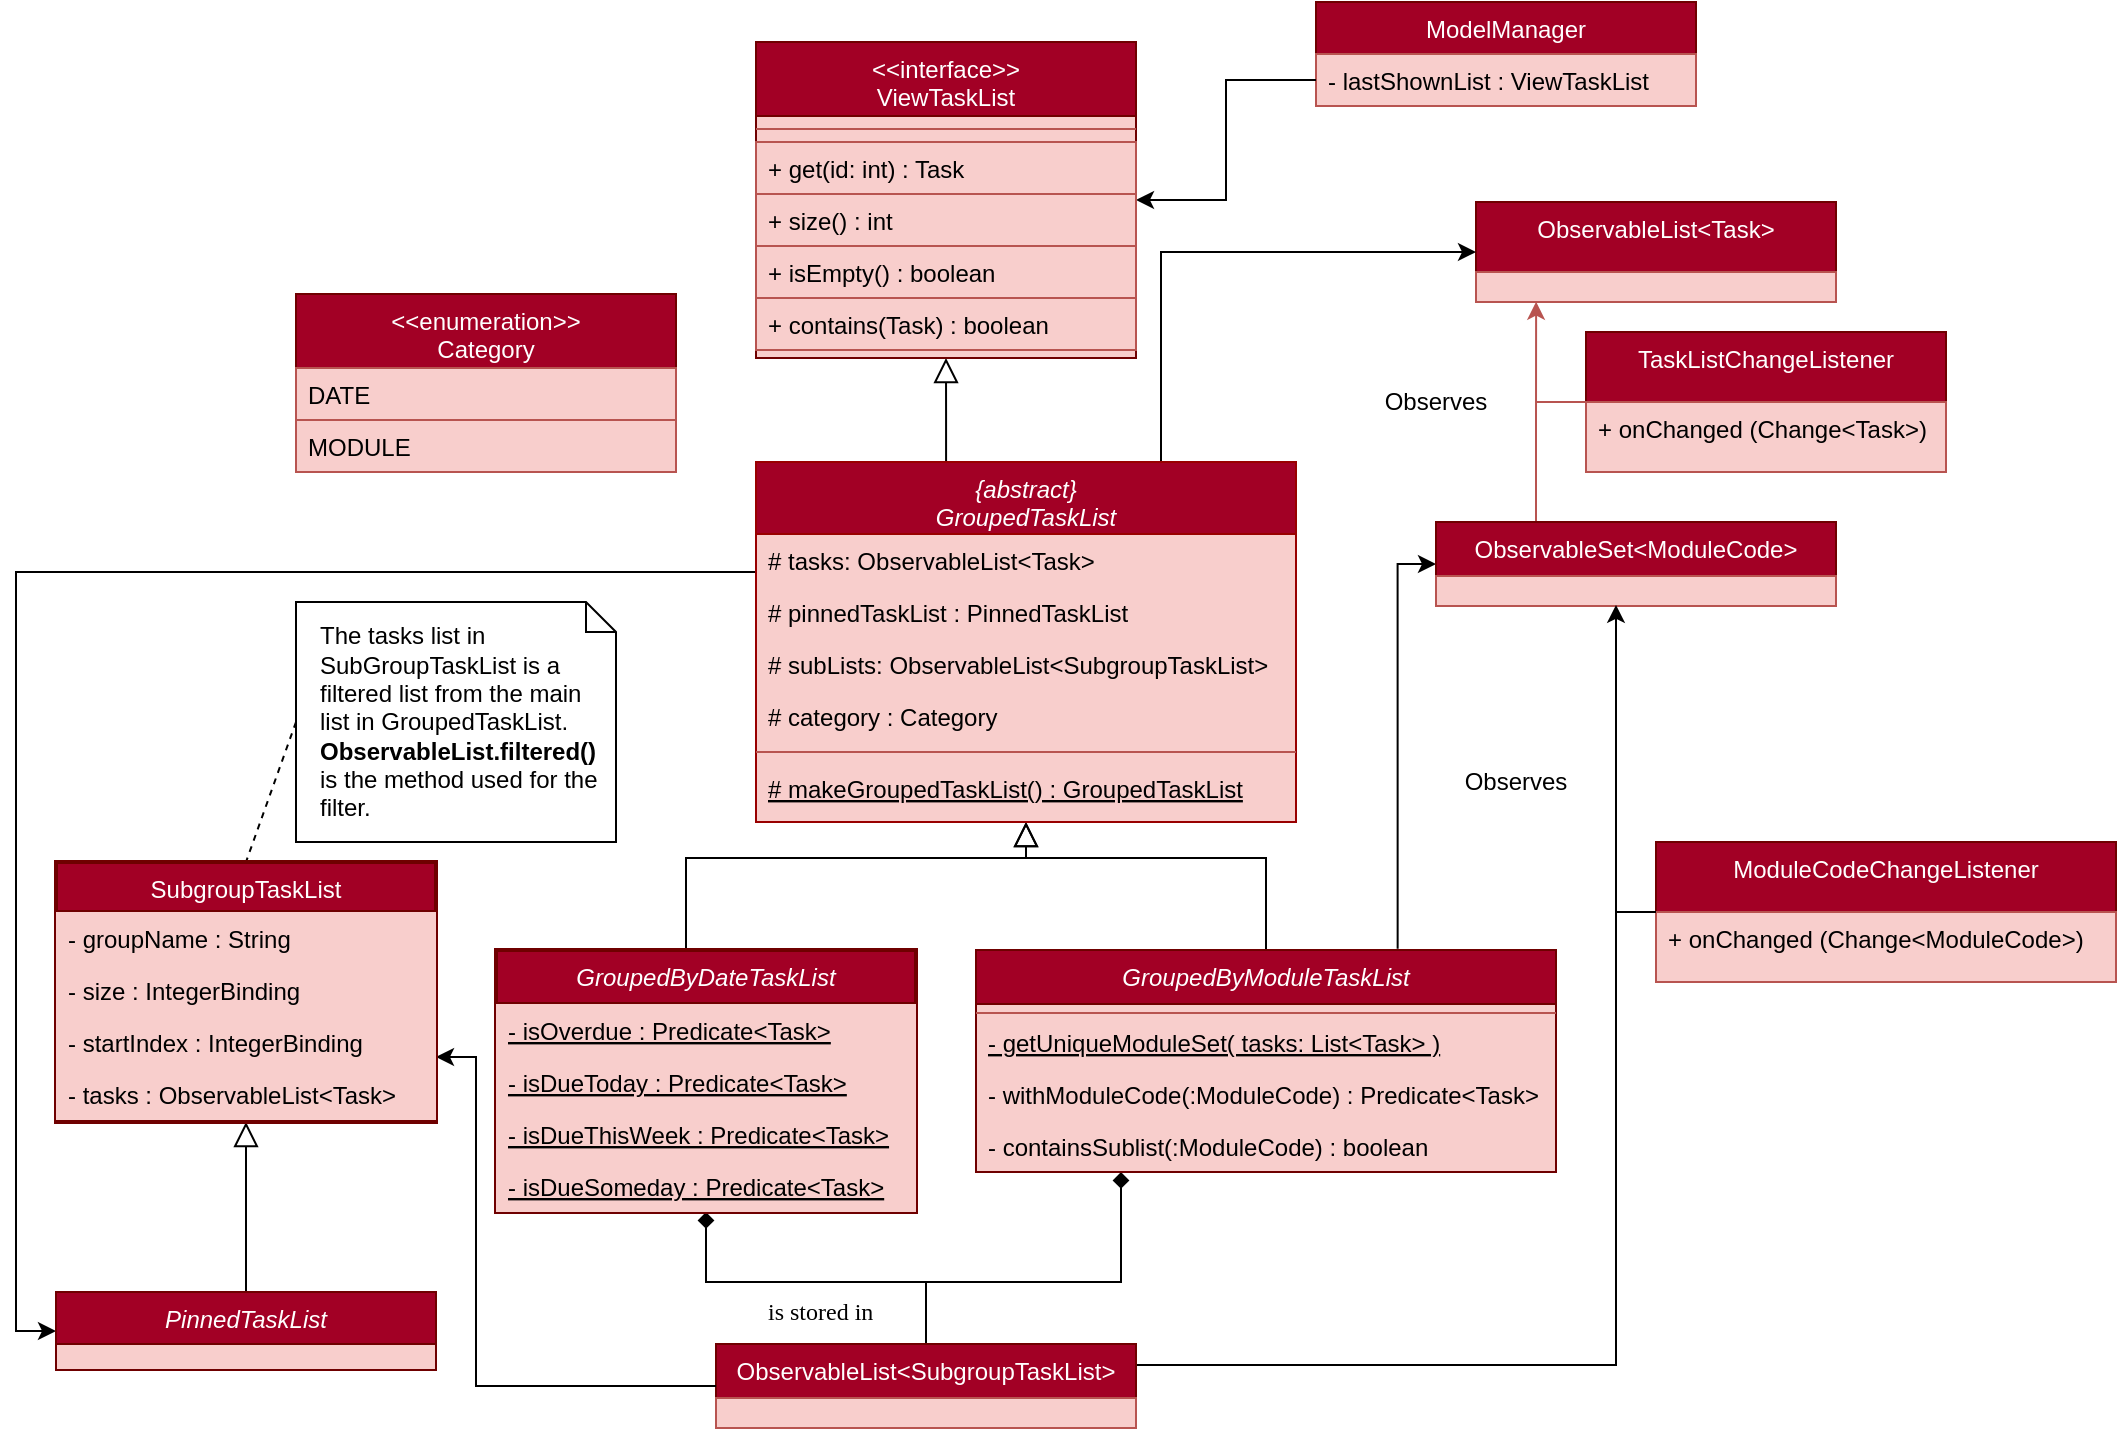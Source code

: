 <mxfile version="12.9.10" type="device"><diagram id="8Cf2Eqrz7JmVX4vIjwQI" name="Page-1"><mxGraphModel dx="2272" dy="769" grid="1" gridSize="10" guides="1" tooltips="1" connect="1" arrows="1" fold="1" page="1" pageScale="1" pageWidth="850" pageHeight="1100" math="0" shadow="0"><root><mxCell id="0"/><mxCell id="1" parent="0"/><mxCell id="9WpD8HcTfV4KBw0bApi2-1" value="" style="endArrow=block;endSize=10;endFill=0;shadow=0;strokeWidth=1;rounded=0;edgeStyle=elbowEdgeStyle;elbow=vertical;entryX=0.5;entryY=1;entryDx=0;entryDy=0;exitX=0.352;exitY=0.006;exitDx=0;exitDy=0;exitPerimeter=0;" edge="1" parent="1" source="9WpD8HcTfV4KBw0bApi2-20" target="9WpD8HcTfV4KBw0bApi2-12"><mxGeometry width="160" relative="1" as="geometry"><mxPoint x="445" y="561" as="sourcePoint"/><mxPoint x="447" y="520" as="targetPoint"/></mxGeometry></mxCell><mxCell id="9WpD8HcTfV4KBw0bApi2-2" value="" style="endArrow=block;endSize=10;endFill=0;shadow=0;strokeWidth=1;rounded=0;edgeStyle=elbowEdgeStyle;elbow=vertical;exitX=0.5;exitY=0;exitDx=0;exitDy=0;entryX=0.5;entryY=1;entryDx=0;entryDy=0;" edge="1" parent="1" source="9WpD8HcTfV4KBw0bApi2-37" target="9WpD8HcTfV4KBw0bApi2-20"><mxGeometry width="160" relative="1" as="geometry"><mxPoint x="455" y="570" as="sourcePoint"/><mxPoint x="470" y="749" as="targetPoint"/><Array as="points"><mxPoint x="520" y="778"/><mxPoint x="450" y="778"/><mxPoint x="470" y="778"/></Array></mxGeometry></mxCell><mxCell id="9WpD8HcTfV4KBw0bApi2-4" value="" style="endArrow=block;endSize=10;endFill=0;shadow=0;strokeWidth=1;rounded=0;edgeStyle=elbowEdgeStyle;elbow=vertical;exitX=0.5;exitY=0;exitDx=0;exitDy=0;entryX=0.5;entryY=1;entryDx=0;entryDy=0;" edge="1" parent="1" target="9WpD8HcTfV4KBw0bApi2-20"><mxGeometry width="160" relative="1" as="geometry"><mxPoint x="315" y="823" as="sourcePoint"/><mxPoint x="445" y="733" as="targetPoint"/><Array as="points"><mxPoint x="380" y="778"/><mxPoint x="440" y="778"/><mxPoint x="420" y="778"/><mxPoint x="430" y="778"/></Array></mxGeometry></mxCell><mxCell id="9WpD8HcTfV4KBw0bApi2-5" value="" style="endArrow=block;endSize=10;endFill=0;shadow=0;strokeWidth=1;rounded=0;edgeStyle=elbowEdgeStyle;elbow=vertical;entryX=0.5;entryY=1;entryDx=0;entryDy=0;" edge="1" parent="1" source="9WpD8HcTfV4KBw0bApi2-49" target="9WpD8HcTfV4KBw0bApi2-30"><mxGeometry width="160" relative="1" as="geometry"><mxPoint x="-40" y="1103" as="sourcePoint"/><mxPoint x="77" y="1089" as="targetPoint"/></mxGeometry></mxCell><mxCell id="9WpD8HcTfV4KBw0bApi2-6" value="ModelManager" style="swimlane;fontStyle=0;align=center;verticalAlign=middle;childLayout=stackLayout;horizontal=1;startSize=26;horizontalStack=0;resizeParent=1;resizeLast=0;collapsible=1;marginBottom=0;rounded=0;shadow=0;strokeWidth=1;labelBackgroundColor=none;fillColor=#a20025;strokeColor=#6F0000;fontFamily=Helvetica;fontColor=#ffffff;" vertex="1" parent="1"><mxGeometry x="630" y="350" width="190" height="52" as="geometry"><mxRectangle x="508" y="120" width="160" height="26" as="alternateBounds"/></mxGeometry></mxCell><mxCell id="9WpD8HcTfV4KBw0bApi2-7" value="- lastShownList : ViewTaskList" style="text;align=left;verticalAlign=top;spacingLeft=4;spacingRight=4;overflow=hidden;rotatable=0;points=[[0,0.5],[1,0.5]];portConstraint=eastwest;fillColor=#f8cecc;strokeColor=#b85450;" vertex="1" parent="9WpD8HcTfV4KBw0bApi2-6"><mxGeometry y="26" width="190" height="26" as="geometry"/></mxCell><mxCell id="9WpD8HcTfV4KBw0bApi2-8" style="edgeStyle=orthogonalEdgeStyle;rounded=0;orthogonalLoop=1;jettySize=auto;html=1;exitX=0.5;exitY=0;exitDx=0;exitDy=0;entryX=0.5;entryY=1;entryDx=0;entryDy=0;endArrow=diamond;endFill=1;" edge="1" parent="1" source="9WpD8HcTfV4KBw0bApi2-121" target="9WpD8HcTfV4KBw0bApi2-25"><mxGeometry relative="1" as="geometry"><Array as="points"><mxPoint x="435" y="990"/><mxPoint x="325" y="990"/></Array></mxGeometry></mxCell><mxCell id="9WpD8HcTfV4KBw0bApi2-9" style="edgeStyle=orthogonalEdgeStyle;rounded=0;orthogonalLoop=1;jettySize=auto;html=1;exitX=0.5;exitY=0;exitDx=0;exitDy=0;entryX=0.25;entryY=1;entryDx=0;entryDy=0;endArrow=diamond;endFill=1;" edge="1" parent="1" source="9WpD8HcTfV4KBw0bApi2-121" target="9WpD8HcTfV4KBw0bApi2-37"><mxGeometry relative="1" as="geometry"><Array as="points"><mxPoint x="435" y="990"/><mxPoint x="533" y="990"/></Array></mxGeometry></mxCell><mxCell id="9WpD8HcTfV4KBw0bApi2-10" style="edgeStyle=orthogonalEdgeStyle;rounded=0;orthogonalLoop=1;jettySize=auto;html=1;exitX=0;exitY=0.5;exitDx=0;exitDy=0;entryX=0;entryY=0.5;entryDx=0;entryDy=0;endArrow=classic;endFill=1;" edge="1" parent="1" source="9WpD8HcTfV4KBw0bApi2-22" target="9WpD8HcTfV4KBw0bApi2-49"><mxGeometry relative="1" as="geometry"><Array as="points"><mxPoint x="-20" y="635"/><mxPoint x="-20" y="1015"/></Array></mxGeometry></mxCell><mxCell id="9WpD8HcTfV4KBw0bApi2-11" style="edgeStyle=orthogonalEdgeStyle;rounded=0;orthogonalLoop=1;jettySize=auto;html=1;exitX=0;exitY=0.75;exitDx=0;exitDy=0;endArrow=classic;endFill=1;" edge="1" parent="1" source="9WpD8HcTfV4KBw0bApi2-6" target="9WpD8HcTfV4KBw0bApi2-12"><mxGeometry relative="1" as="geometry"/></mxCell><mxCell id="9WpD8HcTfV4KBw0bApi2-12" value="&lt;&lt;interface&gt;&gt;&#xA;ViewTaskList&#xA;" style="swimlane;fontStyle=0;align=center;verticalAlign=top;childLayout=stackLayout;horizontal=1;startSize=37;horizontalStack=0;resizeParent=1;resizeLast=0;collapsible=1;marginBottom=0;rounded=0;shadow=0;strokeWidth=1;fillColor=#a20025;strokeColor=#6F0000;swimlaneFillColor=#F8CECC;fontColor=#ffffff;" vertex="1" parent="1"><mxGeometry x="350" y="370" width="190" height="158" as="geometry"><mxRectangle x="230" y="140" width="160" height="26" as="alternateBounds"/></mxGeometry></mxCell><mxCell id="9WpD8HcTfV4KBw0bApi2-13" value="" style="line;html=1;strokeWidth=1;align=left;verticalAlign=middle;spacingTop=-1;spacingLeft=3;spacingRight=3;rotatable=0;labelPosition=right;points=[];portConstraint=eastwest;fillColor=#f8cecc;strokeColor=#b85450;shadow=0;" vertex="1" parent="9WpD8HcTfV4KBw0bApi2-12"><mxGeometry y="37" width="190" height="13" as="geometry"/></mxCell><mxCell id="9WpD8HcTfV4KBw0bApi2-14" value="+ get(id: int) : Task" style="text;align=left;verticalAlign=top;spacingLeft=4;spacingRight=4;overflow=hidden;rotatable=0;points=[[0,0.5],[1,0.5]];portConstraint=eastwest;fillColor=#f8cecc;strokeColor=#b85450;" vertex="1" parent="9WpD8HcTfV4KBw0bApi2-12"><mxGeometry y="50" width="190" height="26" as="geometry"/></mxCell><mxCell id="9WpD8HcTfV4KBw0bApi2-15" value="+ size() : int" style="text;align=left;verticalAlign=top;spacingLeft=4;spacingRight=4;overflow=hidden;rotatable=0;points=[[0,0.5],[1,0.5]];portConstraint=eastwest;rounded=0;shadow=0;html=0;fillColor=#f8cecc;strokeColor=#b85450;" vertex="1" parent="9WpD8HcTfV4KBw0bApi2-12"><mxGeometry y="76" width="190" height="26" as="geometry"/></mxCell><mxCell id="9WpD8HcTfV4KBw0bApi2-16" value="+ isEmpty() : boolean" style="text;align=left;verticalAlign=top;spacingLeft=4;spacingRight=4;overflow=hidden;rotatable=0;points=[[0,0.5],[1,0.5]];portConstraint=eastwest;fillColor=#f8cecc;strokeColor=#b85450;" vertex="1" parent="9WpD8HcTfV4KBw0bApi2-12"><mxGeometry y="102" width="190" height="26" as="geometry"/></mxCell><mxCell id="9WpD8HcTfV4KBw0bApi2-17" value="+ contains(Task) : boolean" style="text;align=left;verticalAlign=top;spacingLeft=4;spacingRight=4;overflow=hidden;rotatable=0;points=[[0,0.5],[1,0.5]];portConstraint=eastwest;fillColor=#f8cecc;strokeColor=#b85450;" vertex="1" parent="9WpD8HcTfV4KBw0bApi2-12"><mxGeometry y="128" width="190" height="26" as="geometry"/></mxCell><mxCell id="9WpD8HcTfV4KBw0bApi2-108" value="ObservableList&lt;Task&gt;" style="swimlane;fontStyle=0;align=center;verticalAlign=top;childLayout=stackLayout;horizontal=1;startSize=35;horizontalStack=0;resizeParent=1;resizeLast=0;collapsible=1;marginBottom=0;rounded=0;shadow=0;strokeWidth=1;fillColor=#a20025;strokeColor=#6F0000;fontColor=#ffffff;" vertex="1" parent="1"><mxGeometry x="710" y="450" width="180" height="50" as="geometry"><mxRectangle x="340" y="380" width="170" height="26" as="alternateBounds"/></mxGeometry></mxCell><mxCell id="9WpD8HcTfV4KBw0bApi2-109" value="" style="text;align=left;verticalAlign=top;spacingLeft=4;spacingRight=4;overflow=hidden;rotatable=0;points=[[0,0.5],[1,0.5]];portConstraint=eastwest;fillColor=#f8cecc;strokeColor=#b85450;" vertex="1" parent="9WpD8HcTfV4KBw0bApi2-108"><mxGeometry y="35" width="180" height="15" as="geometry"/></mxCell><mxCell id="9WpD8HcTfV4KBw0bApi2-18" value="&lt;div&gt;The tasks list in SubGroupTaskList is a filtered list from the main list in GroupedTaskList.&lt;/div&gt;&lt;div&gt;&lt;b&gt;ObservableList.filtered()&lt;/b&gt; is the method used for the filter.&lt;br&gt;&lt;/div&gt;" style="shape=note;size=15;align=left;spacingLeft=10;html=1;whiteSpace=wrap;" vertex="1" parent="1"><mxGeometry x="120" y="650" width="160" height="120" as="geometry"/></mxCell><mxCell id="9WpD8HcTfV4KBw0bApi2-19" value="" style="edgeStyle=none;endArrow=none;exitX=0;exitY=0.5;dashed=1;html=1;exitDx=0;exitDy=0;exitPerimeter=0;entryX=0.5;entryY=0;entryDx=0;entryDy=0;" edge="1" parent="1" source="9WpD8HcTfV4KBw0bApi2-18" target="9WpD8HcTfV4KBw0bApi2-30"><mxGeometry x="1" relative="1" as="geometry"><mxPoint x="-50" y="911" as="targetPoint"/></mxGeometry></mxCell><mxCell id="9WpD8HcTfV4KBw0bApi2-110" style="edgeStyle=orthogonalEdgeStyle;rounded=0;orthogonalLoop=1;jettySize=auto;html=1;exitX=0.75;exitY=0;exitDx=0;exitDy=0;entryX=0;entryY=0.5;entryDx=0;entryDy=0;" edge="1" parent="1" source="9WpD8HcTfV4KBw0bApi2-20" target="9WpD8HcTfV4KBw0bApi2-108"><mxGeometry relative="1" as="geometry"/></mxCell><mxCell id="9WpD8HcTfV4KBw0bApi2-20" value="{abstract}&#xA;GroupedTaskList&#xA;" style="swimlane;fontStyle=2;align=center;verticalAlign=top;childLayout=stackLayout;horizontal=1;startSize=36;horizontalStack=0;resizeParent=1;resizeLast=0;collapsible=1;marginBottom=0;rounded=0;shadow=0;strokeWidth=1;fillColor=#a20025;strokeColor=#990000;swimlaneFillColor=#F8CECC;fontColor=#ffffff;gradientColor=none;perimeterSpacing=0;swimlaneLine=1;comic=0;glass=0;" vertex="1" parent="1"><mxGeometry x="350" y="580" width="270" height="180" as="geometry"><mxRectangle x="130" y="380" width="160" height="26" as="alternateBounds"/></mxGeometry></mxCell><mxCell id="9WpD8HcTfV4KBw0bApi2-21" value="# tasks: ObservableList&lt;Task&gt;" style="text;align=left;verticalAlign=top;spacingLeft=4;spacingRight=4;overflow=hidden;rotatable=0;points=[[0,0.5],[1,0.5]];portConstraint=eastwest;rounded=0;shadow=0;html=0;fillColor=none;strokeColor=none;" vertex="1" parent="9WpD8HcTfV4KBw0bApi2-20"><mxGeometry y="36" width="270" height="26" as="geometry"/></mxCell><mxCell id="9WpD8HcTfV4KBw0bApi2-22" value="# pinnedTaskList : PinnedTaskList" style="text;align=left;verticalAlign=top;spacingLeft=4;spacingRight=4;overflow=hidden;rotatable=0;points=[[0,0.5],[1,0.5]];portConstraint=eastwest;fillColor=none;strokeColor=none;" vertex="1" parent="9WpD8HcTfV4KBw0bApi2-20"><mxGeometry y="62" width="270" height="26" as="geometry"/></mxCell><mxCell id="9WpD8HcTfV4KBw0bApi2-23" value="# subLists: ObservableList&lt;SubgroupTaskList&gt;" style="text;align=left;verticalAlign=top;spacingLeft=4;spacingRight=4;overflow=hidden;rotatable=0;points=[[0,0.5],[1,0.5]];portConstraint=eastwest;rounded=0;shadow=0;html=0;fillColor=none;strokeColor=none;" vertex="1" parent="9WpD8HcTfV4KBw0bApi2-20"><mxGeometry y="88" width="270" height="26" as="geometry"/></mxCell><mxCell id="9WpD8HcTfV4KBw0bApi2-48" value="# category : Category" style="text;align=left;verticalAlign=top;spacingLeft=4;spacingRight=4;overflow=hidden;rotatable=0;points=[[0,0.5],[1,0.5]];portConstraint=eastwest;fillColor=none;strokeColor=none;" vertex="1" parent="9WpD8HcTfV4KBw0bApi2-20"><mxGeometry y="114" width="270" height="26" as="geometry"/></mxCell><mxCell id="9WpD8HcTfV4KBw0bApi2-24" value="" style="line;html=1;strokeWidth=1;align=left;verticalAlign=middle;spacingTop=-1;spacingLeft=3;spacingRight=3;rotatable=0;labelPosition=right;points=[];portConstraint=eastwest;fillColor=#f8cecc;strokeColor=#b85450;shadow=0;" vertex="1" parent="9WpD8HcTfV4KBw0bApi2-20"><mxGeometry y="140" width="270" height="10" as="geometry"/></mxCell><mxCell id="9WpD8HcTfV4KBw0bApi2-47" value="# makeGroupedTaskList() : GroupedTaskList" style="text;align=left;verticalAlign=top;spacingLeft=4;spacingRight=4;overflow=hidden;rotatable=0;points=[[0,0.5],[1,0.5]];portConstraint=eastwest;fontStyle=4;fillColor=none;strokeColor=none;" vertex="1" parent="9WpD8HcTfV4KBw0bApi2-20"><mxGeometry y="150" width="270" height="26" as="geometry"/></mxCell><mxCell id="9WpD8HcTfV4KBw0bApi2-25" value="GroupedByDateTaskList" style="swimlane;fontStyle=2;align=center;verticalAlign=top;childLayout=stackLayout;horizontal=1;startSize=27;horizontalStack=0;resizeParent=1;resizeLast=0;collapsible=1;marginBottom=0;rounded=0;shadow=0;strokeWidth=2;fillColor=#a20025;strokeColor=#6F0000;fontColor=#ffffff;" vertex="1" parent="1"><mxGeometry x="220" y="824" width="210" height="131" as="geometry"><mxRectangle x="130" y="380" width="160" height="26" as="alternateBounds"/></mxGeometry></mxCell><mxCell id="9WpD8HcTfV4KBw0bApi2-26" value="- isOverdue : Predicate&lt;Task&gt; " style="text;align=left;verticalAlign=top;spacingLeft=4;spacingRight=4;overflow=hidden;rotatable=0;points=[[0,0.5],[1,0.5]];portConstraint=eastwest;fontStyle=4;fillColor=#f8cecc;strokeColor=none;" vertex="1" parent="9WpD8HcTfV4KBw0bApi2-25"><mxGeometry y="27" width="210" height="26" as="geometry"/></mxCell><mxCell id="9WpD8HcTfV4KBw0bApi2-27" value="- isDueToday : Predicate&lt;Task&gt;" style="text;align=left;verticalAlign=top;spacingLeft=4;spacingRight=4;overflow=hidden;rotatable=0;points=[[0,0.5],[1,0.5]];portConstraint=eastwest;rounded=0;shadow=0;html=0;fontStyle=4;fillColor=#f8cecc;strokeColor=none;" vertex="1" parent="9WpD8HcTfV4KBw0bApi2-25"><mxGeometry y="53" width="210" height="26" as="geometry"/></mxCell><mxCell id="9WpD8HcTfV4KBw0bApi2-28" value="- isDueThisWeek : Predicate&lt;Task&gt; " style="text;align=left;verticalAlign=top;spacingLeft=4;spacingRight=4;overflow=hidden;rotatable=0;points=[[0,0.5],[1,0.5]];portConstraint=eastwest;rounded=0;shadow=0;html=0;fontStyle=4;fillColor=#f8cecc;strokeColor=none;" vertex="1" parent="9WpD8HcTfV4KBw0bApi2-25"><mxGeometry y="79" width="210" height="26" as="geometry"/></mxCell><mxCell id="9WpD8HcTfV4KBw0bApi2-29" value="- isDueSomeday : Predicate&lt;Task&gt; " style="text;align=left;verticalAlign=top;spacingLeft=4;spacingRight=4;overflow=hidden;rotatable=0;points=[[0,0.5],[1,0.5]];portConstraint=eastwest;rounded=0;shadow=0;html=0;fontStyle=4;fillColor=#f8cecc;strokeColor=none;" vertex="1" parent="9WpD8HcTfV4KBw0bApi2-25"><mxGeometry y="105" width="210" height="26" as="geometry"/></mxCell><mxCell id="9WpD8HcTfV4KBw0bApi2-112" style="edgeStyle=orthogonalEdgeStyle;rounded=0;orthogonalLoop=1;jettySize=auto;html=1;exitX=0.727;exitY=-0.006;exitDx=0;exitDy=0;entryX=0;entryY=0.5;entryDx=0;entryDy=0;exitPerimeter=0;" edge="1" parent="1" source="9WpD8HcTfV4KBw0bApi2-37" target="9WpD8HcTfV4KBw0bApi2-105"><mxGeometry relative="1" as="geometry"><Array as="points"><mxPoint x="671" y="631"/></Array></mxGeometry></mxCell><mxCell id="9WpD8HcTfV4KBw0bApi2-37" value="GroupedByModuleTaskList" style="swimlane;fontStyle=2;align=center;verticalAlign=top;childLayout=stackLayout;horizontal=1;startSize=27;horizontalStack=0;resizeParent=1;resizeLast=0;collapsible=1;marginBottom=0;rounded=0;shadow=0;strokeWidth=1;fillColor=#a20025;strokeColor=#6F0000;swimlaneFillColor=#F8CECC;fontColor=#ffffff;" vertex="1" parent="1"><mxGeometry x="460" y="824" width="290" height="111" as="geometry"><mxRectangle x="130" y="380" width="160" height="26" as="alternateBounds"/></mxGeometry></mxCell><mxCell id="9WpD8HcTfV4KBw0bApi2-38" value="" style="text;align=left;verticalAlign=top;spacingLeft=4;spacingRight=4;overflow=hidden;rotatable=0;points=[[0,0.5],[1,0.5]];portConstraint=eastwest;rounded=0;shadow=0;html=0;fillColor=none;strokeColor=none;" vertex="1" parent="9WpD8HcTfV4KBw0bApi2-37"><mxGeometry y="27" width="290" height="3" as="geometry"/></mxCell><mxCell id="9WpD8HcTfV4KBw0bApi2-39" value="" style="line;html=1;strokeWidth=1;align=left;verticalAlign=middle;spacingTop=-1;spacingLeft=3;spacingRight=3;rotatable=0;labelPosition=right;points=[];portConstraint=eastwest;fillColor=#f8cecc;strokeColor=#b85450;" vertex="1" parent="9WpD8HcTfV4KBw0bApi2-37"><mxGeometry y="30" width="290" height="3" as="geometry"/></mxCell><mxCell id="9WpD8HcTfV4KBw0bApi2-40" value="- getUniqueModuleSet( tasks: List&lt;Task&gt; )" style="text;align=left;verticalAlign=top;spacingLeft=4;spacingRight=4;overflow=hidden;rotatable=0;points=[[0,0.5],[1,0.5]];portConstraint=eastwest;fontStyle=4;fillColor=none;strokeColor=none;" vertex="1" parent="9WpD8HcTfV4KBw0bApi2-37"><mxGeometry y="33" width="290" height="26" as="geometry"/></mxCell><mxCell id="9WpD8HcTfV4KBw0bApi2-41" value="- withModuleCode(:ModuleCode) : Predicate&lt;Task&gt;" style="text;align=left;verticalAlign=top;spacingLeft=4;spacingRight=4;overflow=hidden;rotatable=0;points=[[0,0.5],[1,0.5]];portConstraint=eastwest;fillColor=none;strokeColor=none;" vertex="1" parent="9WpD8HcTfV4KBw0bApi2-37"><mxGeometry y="59" width="290" height="26" as="geometry"/></mxCell><mxCell id="9WpD8HcTfV4KBw0bApi2-42" value="- containsSublist(:ModuleCode) : boolean" style="text;align=left;verticalAlign=top;spacingLeft=4;spacingRight=4;overflow=hidden;rotatable=0;points=[[0,0.5],[1,0.5]];portConstraint=eastwest;fillColor=none;strokeColor=none;" vertex="1" parent="9WpD8HcTfV4KBw0bApi2-37"><mxGeometry y="85" width="290" height="26" as="geometry"/></mxCell><mxCell id="9WpD8HcTfV4KBw0bApi2-113" style="edgeStyle=orthogonalEdgeStyle;rounded=0;orthogonalLoop=1;jettySize=auto;html=1;exitX=0.25;exitY=0;exitDx=0;exitDy=0;entryX=0.167;entryY=0.989;entryDx=0;entryDy=0;entryPerimeter=0;fillColor=#f8cecc;strokeColor=#b85450;" edge="1" parent="1" source="9WpD8HcTfV4KBw0bApi2-105" target="9WpD8HcTfV4KBw0bApi2-109"><mxGeometry relative="1" as="geometry"><Array as="points"><mxPoint x="740" y="560"/><mxPoint x="740" y="560"/></Array></mxGeometry></mxCell><mxCell id="9WpD8HcTfV4KBw0bApi2-105" value="ObservableSet&lt;ModuleCode&gt;" style="swimlane;fontStyle=0;align=center;verticalAlign=top;childLayout=stackLayout;horizontal=1;startSize=27;horizontalStack=0;resizeParent=1;resizeLast=0;collapsible=1;marginBottom=0;rounded=0;shadow=0;strokeWidth=1;fillColor=#a20025;strokeColor=#6F0000;fontColor=#ffffff;" vertex="1" parent="1"><mxGeometry x="690" y="610" width="200" height="42" as="geometry"><mxRectangle x="340" y="380" width="170" height="26" as="alternateBounds"/></mxGeometry></mxCell><mxCell id="9WpD8HcTfV4KBw0bApi2-106" value="" style="text;align=left;verticalAlign=top;spacingLeft=4;spacingRight=4;overflow=hidden;rotatable=0;points=[[0,0.5],[1,0.5]];portConstraint=eastwest;fillColor=#f8cecc;strokeColor=#b85450;" vertex="1" parent="9WpD8HcTfV4KBw0bApi2-105"><mxGeometry y="27" width="200" height="15" as="geometry"/></mxCell><mxCell id="9WpD8HcTfV4KBw0bApi2-116" value="" style="edgeStyle=orthogonalEdgeStyle;rounded=0;orthogonalLoop=1;jettySize=auto;html=1;endArrow=none;endFill=0;fillColor=#f8cecc;strokeColor=#b85450;" edge="1" parent="1" source="9WpD8HcTfV4KBw0bApi2-45"><mxGeometry relative="1" as="geometry"><mxPoint x="740" y="550" as="targetPoint"/></mxGeometry></mxCell><mxCell id="9WpD8HcTfV4KBw0bApi2-45" value="TaskListChangeListener" style="swimlane;fontStyle=0;align=center;verticalAlign=top;childLayout=stackLayout;horizontal=1;startSize=35;horizontalStack=0;resizeParent=1;resizeLast=0;collapsible=1;marginBottom=0;rounded=0;shadow=0;strokeWidth=1;fillColor=#a20025;strokeColor=#6F0000;fontColor=#ffffff;" vertex="1" parent="1"><mxGeometry x="765" y="515" width="180" height="70" as="geometry"><mxRectangle x="340" y="380" width="170" height="26" as="alternateBounds"/></mxGeometry></mxCell><mxCell id="9WpD8HcTfV4KBw0bApi2-46" value="+ onChanged (Change&lt;Task&gt;)" style="text;align=left;verticalAlign=top;spacingLeft=4;spacingRight=4;overflow=hidden;rotatable=0;points=[[0,0.5],[1,0.5]];portConstraint=eastwest;fillColor=#f8cecc;strokeColor=#b85450;" vertex="1" parent="9WpD8HcTfV4KBw0bApi2-45"><mxGeometry y="35" width="180" height="35" as="geometry"/></mxCell><mxCell id="9WpD8HcTfV4KBw0bApi2-117" value="" style="group;" vertex="1" connectable="0" parent="1"><mxGeometry x="670" y="540" width="68" height="20" as="geometry"/></mxCell><mxCell id="9WpD8HcTfV4KBw0bApi2-118" value="" style="shape=image;html=1;verticalAlign=top;verticalLabelPosition=bottom;labelBackgroundColor=#ffffff;imageAspect=0;aspect=fixed;image=https://cdn4.iconfinder.com/data/icons/ionicons/512/icon-arrow-right-b-128.png;rounded=1;shadow=0;rotation=-90;" vertex="1" parent="9WpD8HcTfV4KBw0bApi2-117"><mxGeometry x="48" width="20" height="20" as="geometry"/></mxCell><mxCell id="9WpD8HcTfV4KBw0bApi2-119" value="Observes" style="text;html=1;align=center;verticalAlign=middle;whiteSpace=wrap;rounded=0;shadow=0;" vertex="1" parent="9WpD8HcTfV4KBw0bApi2-117"><mxGeometry width="40" height="20" as="geometry"/></mxCell><mxCell id="9WpD8HcTfV4KBw0bApi2-132" style="edgeStyle=orthogonalEdgeStyle;rounded=0;orthogonalLoop=1;jettySize=auto;html=1;exitX=1;exitY=0.25;exitDx=0;exitDy=0;startArrow=none;startFill=0;endArrow=classic;endFill=1;entryX=0.45;entryY=0.963;entryDx=0;entryDy=0;entryPerimeter=0;" edge="1" parent="1" source="9WpD8HcTfV4KBw0bApi2-121" target="9WpD8HcTfV4KBw0bApi2-106"><mxGeometry relative="1" as="geometry"><mxPoint x="800" y="670" as="targetPoint"/><Array as="points"><mxPoint x="780" y="1031"/></Array></mxGeometry></mxCell><mxCell id="9WpD8HcTfV4KBw0bApi2-43" value="ModuleCodeChangeListener" style="swimlane;fontStyle=0;align=center;verticalAlign=top;childLayout=stackLayout;horizontal=1;startSize=35;horizontalStack=0;resizeParent=1;resizeLast=0;collapsible=1;marginBottom=0;rounded=0;shadow=0;strokeWidth=1;fillColor=#a20025;strokeColor=#6F0000;fontColor=#ffffff;" vertex="1" parent="1"><mxGeometry x="800" y="770" width="230" height="70" as="geometry"><mxRectangle x="340" y="380" width="170" height="26" as="alternateBounds"/></mxGeometry></mxCell><mxCell id="9WpD8HcTfV4KBw0bApi2-44" value="+ onChanged (Change&lt;ModuleCode&gt;)" style="text;align=left;verticalAlign=top;spacingLeft=4;spacingRight=4;overflow=hidden;rotatable=0;points=[[0,0.5],[1,0.5]];portConstraint=eastwest;fillColor=#f8cecc;strokeColor=#b85450;" vertex="1" parent="9WpD8HcTfV4KBw0bApi2-43"><mxGeometry y="35" width="230" height="35" as="geometry"/></mxCell><mxCell id="9WpD8HcTfV4KBw0bApi2-121" value="ObservableList&lt;SubgroupTaskList&gt;" style="swimlane;fontStyle=0;align=center;verticalAlign=top;childLayout=stackLayout;horizontal=1;startSize=27;horizontalStack=0;resizeParent=1;resizeLast=0;collapsible=1;marginBottom=0;rounded=0;shadow=0;strokeWidth=1;fillColor=#a20025;strokeColor=#6F0000;fontColor=#ffffff;" vertex="1" parent="1"><mxGeometry x="330" y="1021" width="210" height="42" as="geometry"><mxRectangle x="340" y="380" width="170" height="26" as="alternateBounds"/></mxGeometry></mxCell><mxCell id="9WpD8HcTfV4KBw0bApi2-122" value="" style="text;align=left;verticalAlign=top;spacingLeft=4;spacingRight=4;overflow=hidden;rotatable=0;points=[[0,0.5],[1,0.5]];portConstraint=eastwest;fillColor=#f8cecc;strokeColor=#b85450;" vertex="1" parent="9WpD8HcTfV4KBw0bApi2-121"><mxGeometry y="27" width="210" height="15" as="geometry"/></mxCell><mxCell id="9WpD8HcTfV4KBw0bApi2-126" value="" style="group;" vertex="1" connectable="0" parent="1"><mxGeometry x="341.42" y="995" width="89.576" height="20" as="geometry"/></mxCell><mxCell id="9WpD8HcTfV4KBw0bApi2-127" value="" style="shape=image;html=1;verticalAlign=top;verticalLabelPosition=bottom;labelBackgroundColor=#ffffff;imageAspect=0;aspect=fixed;image=https://cdn4.iconfinder.com/data/icons/ionicons/512/icon-arrow-right-b-128.png;rounded=1;shadow=0;rotation=-90;" vertex="1" parent="9WpD8HcTfV4KBw0bApi2-126"><mxGeometry x="72.354" y="1.39" width="17.222" height="17.222" as="geometry"/></mxCell><mxCell id="9WpD8HcTfV4KBw0bApi2-128" value="&lt;div align=&quot;left&quot;&gt;&lt;p&gt;&lt;font face=&quot;Times New Roman&quot;&gt;is stored in&lt;/font&gt;&lt;/p&gt;&lt;/div&gt;" style="text;html=1;align=left;verticalAlign=middle;whiteSpace=wrap;rounded=0;shadow=0;" vertex="1" parent="9WpD8HcTfV4KBw0bApi2-126"><mxGeometry x="12.35" width="60" height="20" as="geometry"/></mxCell><mxCell id="9WpD8HcTfV4KBw0bApi2-131" style="edgeStyle=orthogonalEdgeStyle;rounded=0;orthogonalLoop=1;jettySize=auto;html=1;entryX=0;entryY=0.5;entryDx=0;entryDy=0;endArrow=none;endFill=0;startArrow=classic;startFill=1;exitX=1;exitY=0.75;exitDx=0;exitDy=0;" edge="1" parent="1" source="9WpD8HcTfV4KBw0bApi2-30" target="9WpD8HcTfV4KBw0bApi2-121"><mxGeometry relative="1" as="geometry"><mxPoint x="150" y="820" as="sourcePoint"/><Array as="points"><mxPoint x="210" y="878"/><mxPoint x="210" y="1042"/></Array></mxGeometry></mxCell><mxCell id="9WpD8HcTfV4KBw0bApi2-135" value="" style="edgeStyle=orthogonalEdgeStyle;rounded=0;orthogonalLoop=1;jettySize=auto;html=1;startArrow=none;startFill=0;endArrow=none;endFill=0;" edge="1" parent="1" source="9WpD8HcTfV4KBw0bApi2-43"><mxGeometry relative="1" as="geometry"><mxPoint x="780" y="805" as="targetPoint"/><Array as="points"><mxPoint x="800" y="805"/><mxPoint x="800" y="805"/></Array></mxGeometry></mxCell><mxCell id="9WpD8HcTfV4KBw0bApi2-138" value="" style="group;" vertex="1" connectable="0" parent="1"><mxGeometry x="710" y="730" width="68" height="20" as="geometry"/></mxCell><mxCell id="9WpD8HcTfV4KBw0bApi2-139" value="" style="shape=image;html=1;verticalAlign=top;verticalLabelPosition=bottom;labelBackgroundColor=#ffffff;imageAspect=0;aspect=fixed;image=https://cdn4.iconfinder.com/data/icons/ionicons/512/icon-arrow-right-b-128.png;rounded=1;shadow=0;rotation=-90;" vertex="1" parent="9WpD8HcTfV4KBw0bApi2-138"><mxGeometry x="48" width="20" height="20" as="geometry"/></mxCell><mxCell id="9WpD8HcTfV4KBw0bApi2-140" value="Observes" style="text;html=1;align=center;verticalAlign=middle;whiteSpace=wrap;rounded=0;shadow=0;" vertex="1" parent="9WpD8HcTfV4KBw0bApi2-138"><mxGeometry width="40" height="20" as="geometry"/></mxCell><mxCell id="9WpD8HcTfV4KBw0bApi2-141" value="&lt;&lt;enumeration&gt;&gt;&#xA;Category&#xA;" style="swimlane;fontStyle=0;align=center;verticalAlign=top;childLayout=stackLayout;horizontal=1;startSize=37;horizontalStack=0;resizeParent=1;resizeLast=0;collapsible=1;marginBottom=0;rounded=0;shadow=0;strokeWidth=1;fillColor=#a20025;strokeColor=#6F0000;swimlaneFillColor=#D5E8D4;fontColor=#ffffff;" vertex="1" parent="1"><mxGeometry x="120" y="496" width="190" height="89" as="geometry"><mxRectangle x="230" y="140" width="160" height="26" as="alternateBounds"/></mxGeometry></mxCell><mxCell id="9WpD8HcTfV4KBw0bApi2-143" value="DATE" style="text;align=left;verticalAlign=top;spacingLeft=4;spacingRight=4;overflow=hidden;rotatable=0;points=[[0,0.5],[1,0.5]];portConstraint=eastwest;fillColor=#f8cecc;strokeColor=#b85450;" vertex="1" parent="9WpD8HcTfV4KBw0bApi2-141"><mxGeometry y="37" width="190" height="26" as="geometry"/></mxCell><mxCell id="9WpD8HcTfV4KBw0bApi2-144" value="MODULE" style="text;align=left;verticalAlign=top;spacingLeft=4;spacingRight=4;overflow=hidden;rotatable=0;points=[[0,0.5],[1,0.5]];portConstraint=eastwest;rounded=0;shadow=0;html=0;fillColor=#f8cecc;strokeColor=#b85450;" vertex="1" parent="9WpD8HcTfV4KBw0bApi2-141"><mxGeometry y="63" width="190" height="26" as="geometry"/></mxCell><mxCell id="9WpD8HcTfV4KBw0bApi2-49" value="PinnedTaskList" style="swimlane;fontStyle=2;align=center;verticalAlign=middle;childLayout=stackLayout;horizontal=1;startSize=26;horizontalStack=0;resizeParent=1;resizeLast=0;collapsible=1;marginBottom=0;rounded=0;shadow=0;strokeWidth=1;fillColor=#a20025;strokeColor=#6F0000;swimlaneFillColor=#F8CECC;fontColor=#ffffff;" vertex="1" parent="1"><mxGeometry y="995" width="190" height="39" as="geometry"><mxRectangle x="-135" y="819" width="160" height="19" as="alternateBounds"/></mxGeometry></mxCell><mxCell id="9WpD8HcTfV4KBw0bApi2-30" value="SubgroupTaskList" style="swimlane;fontStyle=0;align=center;verticalAlign=top;childLayout=stackLayout;horizontal=1;startSize=25;horizontalStack=0;resizeParent=1;resizeLast=0;collapsible=1;marginBottom=0;rounded=0;shadow=0;strokeWidth=2;fillColor=#a20025;strokeColor=#6F0000;fontColor=#ffffff;" vertex="1" parent="1"><mxGeometry y="780" width="190" height="130" as="geometry"><mxRectangle x="230" y="140" width="160" height="26" as="alternateBounds"/></mxGeometry></mxCell><mxCell id="9WpD8HcTfV4KBw0bApi2-31" value="- groupName : String " style="text;align=left;verticalAlign=top;spacingLeft=4;spacingRight=4;overflow=hidden;rotatable=0;points=[[0,0.5],[1,0.5]];portConstraint=eastwest;rounded=0;shadow=0;html=0;fillColor=#f8cecc;strokeColor=none;" vertex="1" parent="9WpD8HcTfV4KBw0bApi2-30"><mxGeometry y="25" width="190" height="26" as="geometry"/></mxCell><mxCell id="9WpD8HcTfV4KBw0bApi2-32" value="- size : IntegerBinding " style="text;align=left;verticalAlign=top;spacingLeft=4;spacingRight=4;overflow=hidden;rotatable=0;points=[[0,0.5],[1,0.5]];portConstraint=eastwest;fillColor=#f8cecc;strokeColor=none;" vertex="1" parent="9WpD8HcTfV4KBw0bApi2-30"><mxGeometry y="51" width="190" height="26" as="geometry"/></mxCell><mxCell id="9WpD8HcTfV4KBw0bApi2-33" value="- startIndex : IntegerBinding " style="text;align=left;verticalAlign=top;spacingLeft=4;spacingRight=4;overflow=hidden;rotatable=0;points=[[0,0.5],[1,0.5]];portConstraint=eastwest;fillColor=#f8cecc;strokeColor=none;" vertex="1" parent="9WpD8HcTfV4KBw0bApi2-30"><mxGeometry y="77" width="190" height="26" as="geometry"/></mxCell><mxCell id="9WpD8HcTfV4KBw0bApi2-34" value="-  tasks : ObservableList&lt;Task&gt;" style="text;align=left;verticalAlign=top;spacingLeft=4;spacingRight=4;overflow=hidden;rotatable=0;points=[[0,0.5],[1,0.5]];portConstraint=eastwest;fillColor=#f8cecc;strokeColor=none;" vertex="1" parent="9WpD8HcTfV4KBw0bApi2-30"><mxGeometry y="103" width="190" height="26" as="geometry"/></mxCell></root></mxGraphModel></diagram></mxfile>